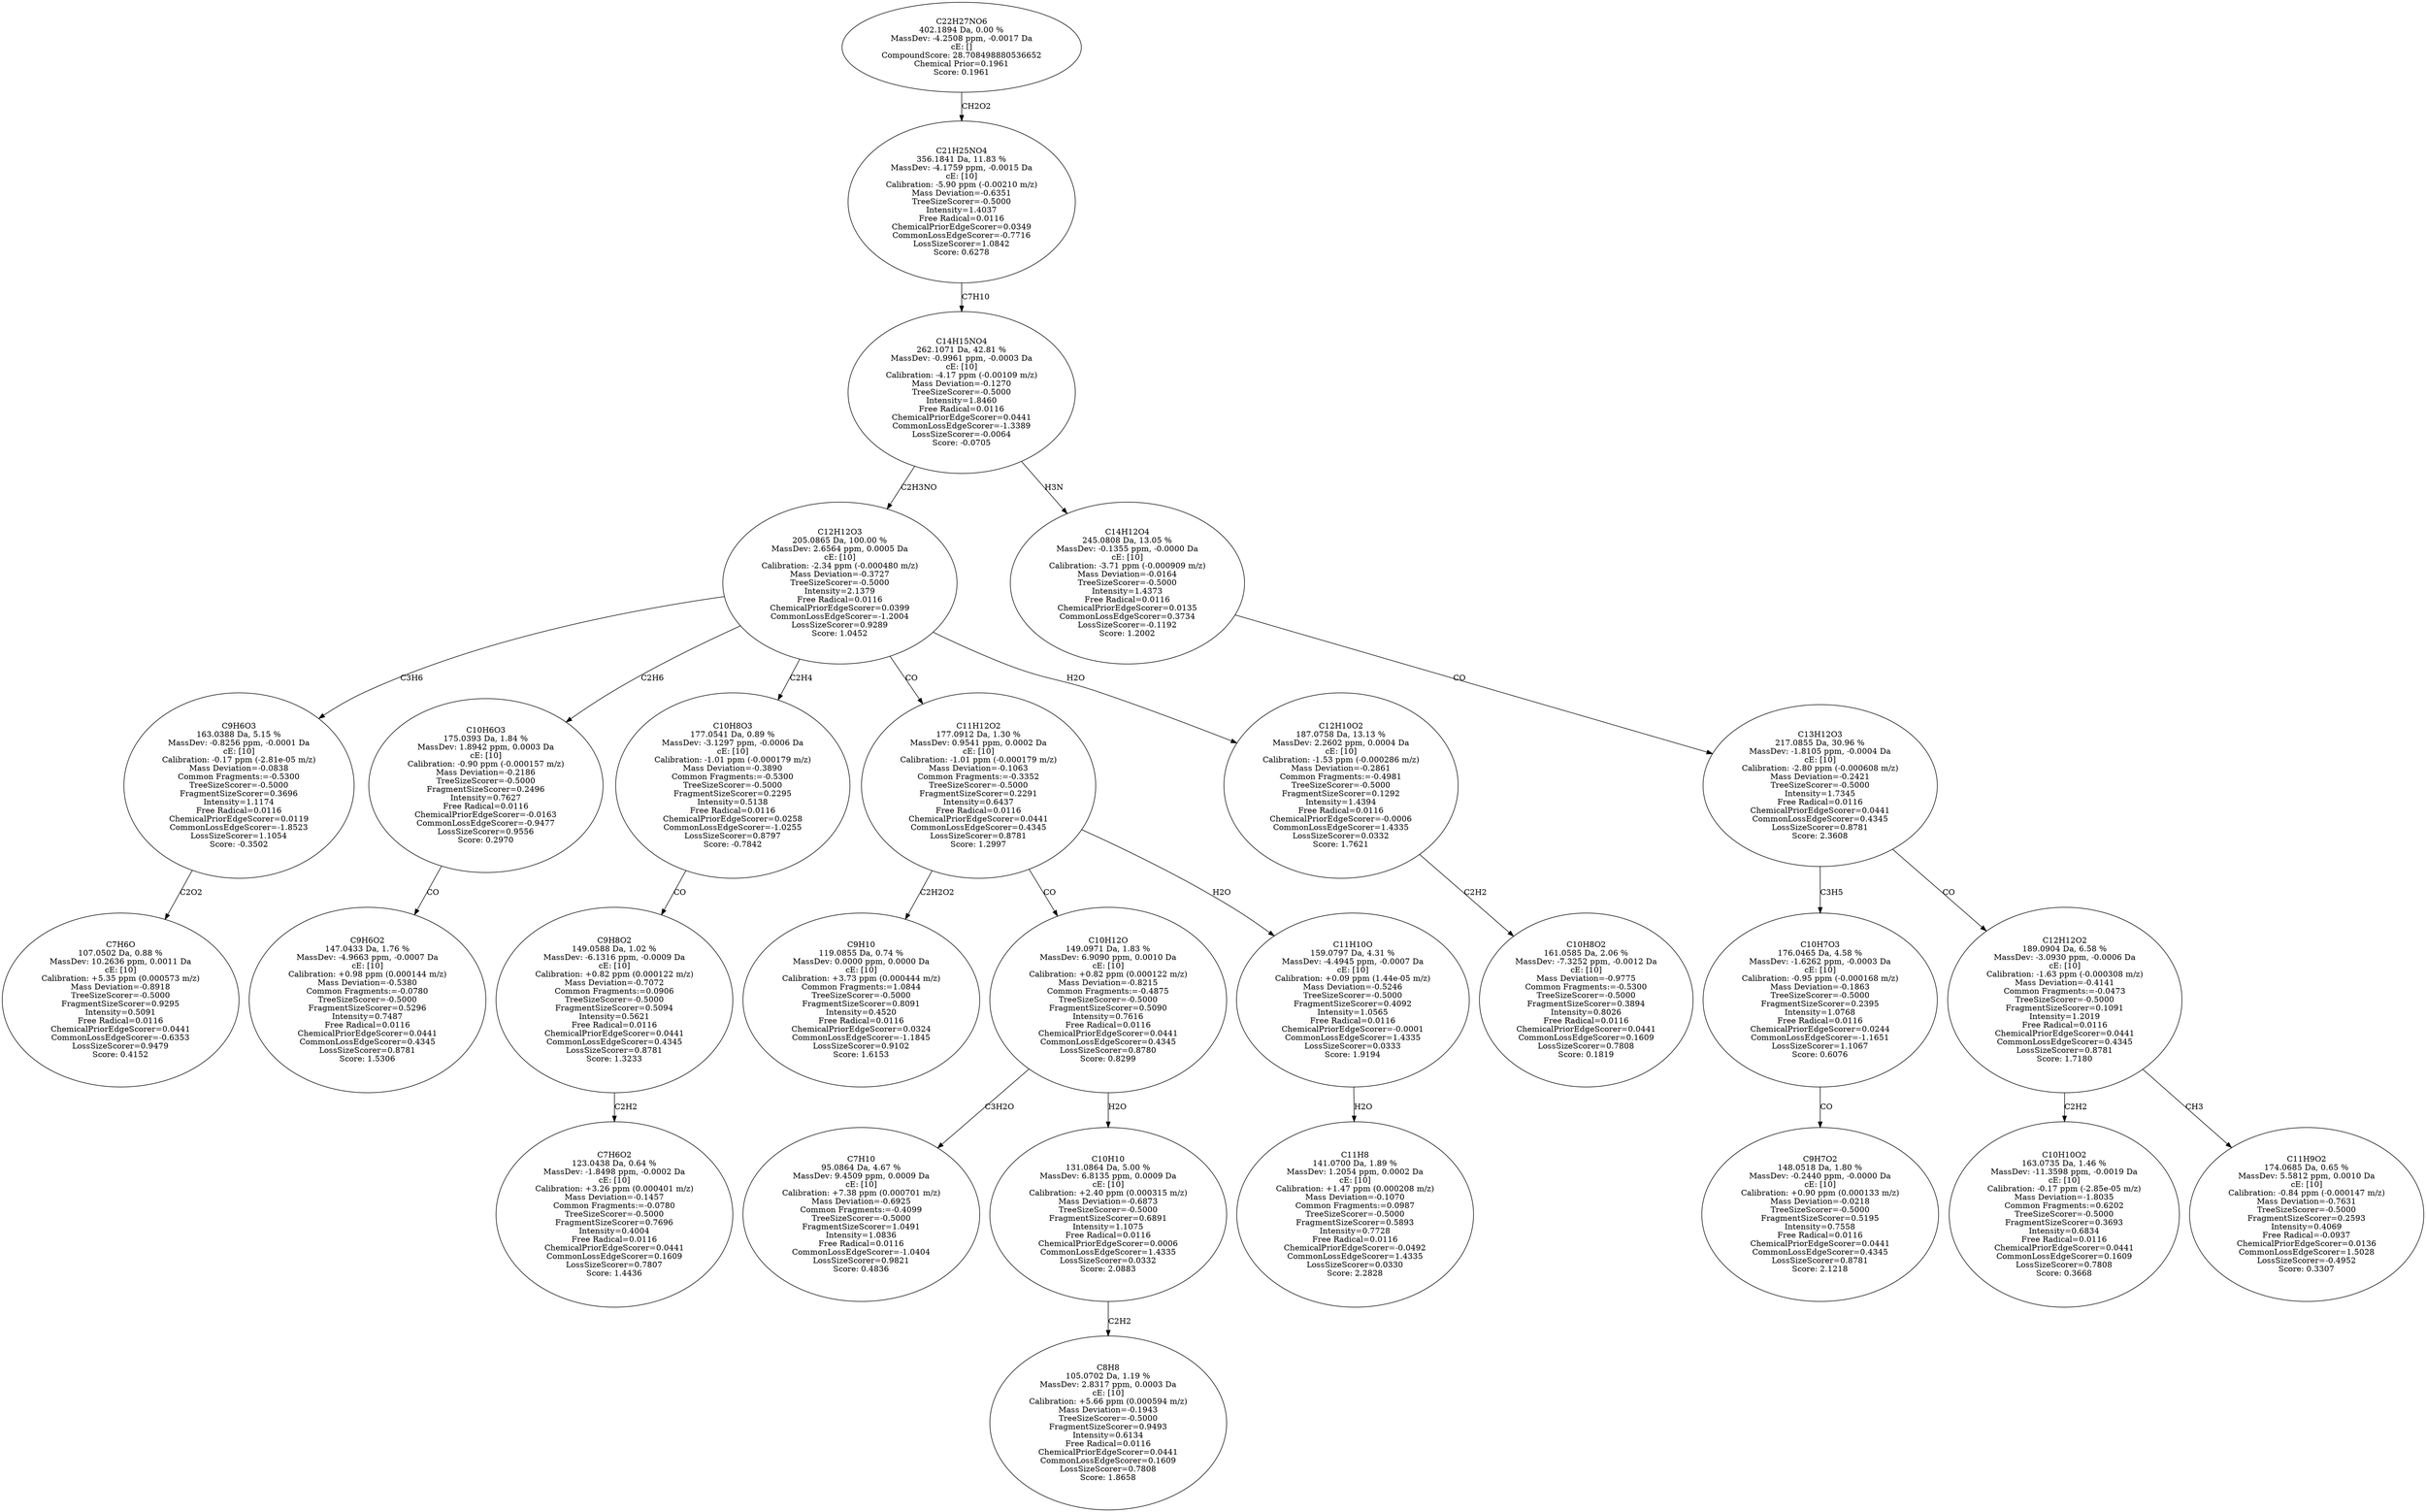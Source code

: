 strict digraph {
v1 [label="C7H6O\n107.0502 Da, 0.88 %\nMassDev: 10.2636 ppm, 0.0011 Da\ncE: [10]\nCalibration: +5.35 ppm (0.000573 m/z)\nMass Deviation=-0.8918\nTreeSizeScorer=-0.5000\nFragmentSizeScorer=0.9295\nIntensity=0.5091\nFree Radical=0.0116\nChemicalPriorEdgeScorer=0.0441\nCommonLossEdgeScorer=-0.6353\nLossSizeScorer=0.9479\nScore: 0.4152"];
v2 [label="C9H6O3\n163.0388 Da, 5.15 %\nMassDev: -0.8256 ppm, -0.0001 Da\ncE: [10]\nCalibration: -0.17 ppm (-2.81e-05 m/z)\nMass Deviation=-0.0838\nCommon Fragments:=-0.5300\nTreeSizeScorer=-0.5000\nFragmentSizeScorer=0.3696\nIntensity=1.1174\nFree Radical=0.0116\nChemicalPriorEdgeScorer=0.0119\nCommonLossEdgeScorer=-1.8523\nLossSizeScorer=1.1054\nScore: -0.3502"];
v3 [label="C9H6O2\n147.0433 Da, 1.76 %\nMassDev: -4.9663 ppm, -0.0007 Da\ncE: [10]\nCalibration: +0.98 ppm (0.000144 m/z)\nMass Deviation=-0.5380\nCommon Fragments:=-0.0780\nTreeSizeScorer=-0.5000\nFragmentSizeScorer=0.5296\nIntensity=0.7487\nFree Radical=0.0116\nChemicalPriorEdgeScorer=0.0441\nCommonLossEdgeScorer=0.4345\nLossSizeScorer=0.8781\nScore: 1.5306"];
v4 [label="C10H6O3\n175.0393 Da, 1.84 %\nMassDev: 1.8942 ppm, 0.0003 Da\ncE: [10]\nCalibration: -0.90 ppm (-0.000157 m/z)\nMass Deviation=-0.2186\nTreeSizeScorer=-0.5000\nFragmentSizeScorer=0.2496\nIntensity=0.7627\nFree Radical=0.0116\nChemicalPriorEdgeScorer=-0.0163\nCommonLossEdgeScorer=-0.9477\nLossSizeScorer=0.9556\nScore: 0.2970"];
v5 [label="C7H6O2\n123.0438 Da, 0.64 %\nMassDev: -1.8498 ppm, -0.0002 Da\ncE: [10]\nCalibration: +3.26 ppm (0.000401 m/z)\nMass Deviation=-0.1457\nCommon Fragments:=-0.0780\nTreeSizeScorer=-0.5000\nFragmentSizeScorer=0.7696\nIntensity=0.4004\nFree Radical=0.0116\nChemicalPriorEdgeScorer=0.0441\nCommonLossEdgeScorer=0.1609\nLossSizeScorer=0.7807\nScore: 1.4436"];
v6 [label="C9H8O2\n149.0588 Da, 1.02 %\nMassDev: -6.1316 ppm, -0.0009 Da\ncE: [10]\nCalibration: +0.82 ppm (0.000122 m/z)\nMass Deviation=-0.7072\nCommon Fragments:=0.0906\nTreeSizeScorer=-0.5000\nFragmentSizeScorer=0.5094\nIntensity=0.5621\nFree Radical=0.0116\nChemicalPriorEdgeScorer=0.0441\nCommonLossEdgeScorer=0.4345\nLossSizeScorer=0.8781\nScore: 1.3233"];
v7 [label="C10H8O3\n177.0541 Da, 0.89 %\nMassDev: -3.1297 ppm, -0.0006 Da\ncE: [10]\nCalibration: -1.01 ppm (-0.000179 m/z)\nMass Deviation=-0.3890\nCommon Fragments:=-0.5300\nTreeSizeScorer=-0.5000\nFragmentSizeScorer=0.2295\nIntensity=0.5138\nFree Radical=0.0116\nChemicalPriorEdgeScorer=0.0258\nCommonLossEdgeScorer=-1.0255\nLossSizeScorer=0.8797\nScore: -0.7842"];
v8 [label="C9H10\n119.0855 Da, 0.74 %\nMassDev: 0.0000 ppm, 0.0000 Da\ncE: [10]\nCalibration: +3.73 ppm (0.000444 m/z)\nCommon Fragments:=1.0844\nTreeSizeScorer=-0.5000\nFragmentSizeScorer=0.8091\nIntensity=0.4520\nFree Radical=0.0116\nChemicalPriorEdgeScorer=0.0324\nCommonLossEdgeScorer=-1.1845\nLossSizeScorer=0.9102\nScore: 1.6153"];
v9 [label="C7H10\n95.0864 Da, 4.67 %\nMassDev: 9.4509 ppm, 0.0009 Da\ncE: [10]\nCalibration: +7.38 ppm (0.000701 m/z)\nMass Deviation=-0.6925\nCommon Fragments:=-0.4099\nTreeSizeScorer=-0.5000\nFragmentSizeScorer=1.0491\nIntensity=1.0836\nFree Radical=0.0116\nCommonLossEdgeScorer=-1.0404\nLossSizeScorer=0.9821\nScore: 0.4836"];
v10 [label="C8H8\n105.0702 Da, 1.19 %\nMassDev: 2.8317 ppm, 0.0003 Da\ncE: [10]\nCalibration: +5.66 ppm (0.000594 m/z)\nMass Deviation=-0.1943\nTreeSizeScorer=-0.5000\nFragmentSizeScorer=0.9493\nIntensity=0.6134\nFree Radical=0.0116\nChemicalPriorEdgeScorer=0.0441\nCommonLossEdgeScorer=0.1609\nLossSizeScorer=0.7808\nScore: 1.8658"];
v11 [label="C10H10\n131.0864 Da, 5.00 %\nMassDev: 6.8135 ppm, 0.0009 Da\ncE: [10]\nCalibration: +2.40 ppm (0.000315 m/z)\nMass Deviation=-0.6873\nTreeSizeScorer=-0.5000\nFragmentSizeScorer=0.6891\nIntensity=1.1075\nFree Radical=0.0116\nChemicalPriorEdgeScorer=0.0006\nCommonLossEdgeScorer=1.4335\nLossSizeScorer=0.0332\nScore: 2.0883"];
v12 [label="C10H12O\n149.0971 Da, 1.83 %\nMassDev: 6.9090 ppm, 0.0010 Da\ncE: [10]\nCalibration: +0.82 ppm (0.000122 m/z)\nMass Deviation=-0.8215\nCommon Fragments:=-0.4875\nTreeSizeScorer=-0.5000\nFragmentSizeScorer=0.5090\nIntensity=0.7616\nFree Radical=0.0116\nChemicalPriorEdgeScorer=0.0441\nCommonLossEdgeScorer=0.4345\nLossSizeScorer=0.8780\nScore: 0.8299"];
v13 [label="C11H8\n141.0700 Da, 1.89 %\nMassDev: 1.2054 ppm, 0.0002 Da\ncE: [10]\nCalibration: +1.47 ppm (0.000208 m/z)\nMass Deviation=-0.1070\nCommon Fragments:=0.0987\nTreeSizeScorer=-0.5000\nFragmentSizeScorer=0.5893\nIntensity=0.7728\nFree Radical=0.0116\nChemicalPriorEdgeScorer=-0.0492\nCommonLossEdgeScorer=1.4335\nLossSizeScorer=0.0330\nScore: 2.2828"];
v14 [label="C11H10O\n159.0797 Da, 4.31 %\nMassDev: -4.4945 ppm, -0.0007 Da\ncE: [10]\nCalibration: +0.09 ppm (1.44e-05 m/z)\nMass Deviation=-0.5246\nTreeSizeScorer=-0.5000\nFragmentSizeScorer=0.4092\nIntensity=1.0565\nFree Radical=0.0116\nChemicalPriorEdgeScorer=-0.0001\nCommonLossEdgeScorer=1.4335\nLossSizeScorer=0.0333\nScore: 1.9194"];
v15 [label="C11H12O2\n177.0912 Da, 1.30 %\nMassDev: 0.9541 ppm, 0.0002 Da\ncE: [10]\nCalibration: -1.01 ppm (-0.000179 m/z)\nMass Deviation=-0.1063\nCommon Fragments:=-0.3352\nTreeSizeScorer=-0.5000\nFragmentSizeScorer=0.2291\nIntensity=0.6437\nFree Radical=0.0116\nChemicalPriorEdgeScorer=0.0441\nCommonLossEdgeScorer=0.4345\nLossSizeScorer=0.8781\nScore: 1.2997"];
v16 [label="C10H8O2\n161.0585 Da, 2.06 %\nMassDev: -7.3252 ppm, -0.0012 Da\ncE: [10]\nMass Deviation=-0.9775\nCommon Fragments:=-0.5300\nTreeSizeScorer=-0.5000\nFragmentSizeScorer=0.3894\nIntensity=0.8026\nFree Radical=0.0116\nChemicalPriorEdgeScorer=0.0441\nCommonLossEdgeScorer=0.1609\nLossSizeScorer=0.7808\nScore: 0.1819"];
v17 [label="C12H10O2\n187.0758 Da, 13.13 %\nMassDev: 2.2602 ppm, 0.0004 Da\ncE: [10]\nCalibration: -1.53 ppm (-0.000286 m/z)\nMass Deviation=-0.2861\nCommon Fragments:=-0.4981\nTreeSizeScorer=-0.5000\nFragmentSizeScorer=0.1292\nIntensity=1.4394\nFree Radical=0.0116\nChemicalPriorEdgeScorer=-0.0006\nCommonLossEdgeScorer=1.4335\nLossSizeScorer=0.0332\nScore: 1.7621"];
v18 [label="C12H12O3\n205.0865 Da, 100.00 %\nMassDev: 2.6564 ppm, 0.0005 Da\ncE: [10]\nCalibration: -2.34 ppm (-0.000480 m/z)\nMass Deviation=-0.3727\nTreeSizeScorer=-0.5000\nIntensity=2.1379\nFree Radical=0.0116\nChemicalPriorEdgeScorer=0.0399\nCommonLossEdgeScorer=-1.2004\nLossSizeScorer=0.9289\nScore: 1.0452"];
v19 [label="C9H7O2\n148.0518 Da, 1.80 %\nMassDev: -0.2440 ppm, -0.0000 Da\ncE: [10]\nCalibration: +0.90 ppm (0.000133 m/z)\nMass Deviation=-0.0218\nTreeSizeScorer=-0.5000\nFragmentSizeScorer=0.5195\nIntensity=0.7558\nFree Radical=0.0116\nChemicalPriorEdgeScorer=0.0441\nCommonLossEdgeScorer=0.4345\nLossSizeScorer=0.8781\nScore: 2.1218"];
v20 [label="C10H7O3\n176.0465 Da, 4.58 %\nMassDev: -1.6262 ppm, -0.0003 Da\ncE: [10]\nCalibration: -0.95 ppm (-0.000168 m/z)\nMass Deviation=-0.1863\nTreeSizeScorer=-0.5000\nFragmentSizeScorer=0.2395\nIntensity=1.0768\nFree Radical=0.0116\nChemicalPriorEdgeScorer=0.0244\nCommonLossEdgeScorer=-1.1651\nLossSizeScorer=1.1067\nScore: 0.6076"];
v21 [label="C10H10O2\n163.0735 Da, 1.46 %\nMassDev: -11.3598 ppm, -0.0019 Da\ncE: [10]\nCalibration: -0.17 ppm (-2.85e-05 m/z)\nMass Deviation=-1.8035\nCommon Fragments:=0.6202\nTreeSizeScorer=-0.5000\nFragmentSizeScorer=0.3693\nIntensity=0.6834\nFree Radical=0.0116\nChemicalPriorEdgeScorer=0.0441\nCommonLossEdgeScorer=0.1609\nLossSizeScorer=0.7808\nScore: 0.3668"];
v22 [label="C11H9O2\n174.0685 Da, 0.65 %\nMassDev: 5.5812 ppm, 0.0010 Da\ncE: [10]\nCalibration: -0.84 ppm (-0.000147 m/z)\nMass Deviation=-0.7631\nTreeSizeScorer=-0.5000\nFragmentSizeScorer=0.2593\nIntensity=0.4069\nFree Radical=-0.0937\nChemicalPriorEdgeScorer=0.0136\nCommonLossEdgeScorer=1.5028\nLossSizeScorer=-0.4952\nScore: 0.3307"];
v23 [label="C12H12O2\n189.0904 Da, 6.58 %\nMassDev: -3.0930 ppm, -0.0006 Da\ncE: [10]\nCalibration: -1.63 ppm (-0.000308 m/z)\nMass Deviation=-0.4141\nCommon Fragments:=-0.0473\nTreeSizeScorer=-0.5000\nFragmentSizeScorer=0.1091\nIntensity=1.2019\nFree Radical=0.0116\nChemicalPriorEdgeScorer=0.0441\nCommonLossEdgeScorer=0.4345\nLossSizeScorer=0.8781\nScore: 1.7180"];
v24 [label="C13H12O3\n217.0855 Da, 30.96 %\nMassDev: -1.8105 ppm, -0.0004 Da\ncE: [10]\nCalibration: -2.80 ppm (-0.000608 m/z)\nMass Deviation=-0.2421\nTreeSizeScorer=-0.5000\nIntensity=1.7345\nFree Radical=0.0116\nChemicalPriorEdgeScorer=0.0441\nCommonLossEdgeScorer=0.4345\nLossSizeScorer=0.8781\nScore: 2.3608"];
v25 [label="C14H12O4\n245.0808 Da, 13.05 %\nMassDev: -0.1355 ppm, -0.0000 Da\ncE: [10]\nCalibration: -3.71 ppm (-0.000909 m/z)\nMass Deviation=-0.0164\nTreeSizeScorer=-0.5000\nIntensity=1.4373\nFree Radical=0.0116\nChemicalPriorEdgeScorer=0.0135\nCommonLossEdgeScorer=0.3734\nLossSizeScorer=-0.1192\nScore: 1.2002"];
v26 [label="C14H15NO4\n262.1071 Da, 42.81 %\nMassDev: -0.9961 ppm, -0.0003 Da\ncE: [10]\nCalibration: -4.17 ppm (-0.00109 m/z)\nMass Deviation=-0.1270\nTreeSizeScorer=-0.5000\nIntensity=1.8460\nFree Radical=0.0116\nChemicalPriorEdgeScorer=0.0441\nCommonLossEdgeScorer=-1.3389\nLossSizeScorer=-0.0064\nScore: -0.0705"];
v27 [label="C21H25NO4\n356.1841 Da, 11.83 %\nMassDev: -4.1759 ppm, -0.0015 Da\ncE: [10]\nCalibration: -5.90 ppm (-0.00210 m/z)\nMass Deviation=-0.6351\nTreeSizeScorer=-0.5000\nIntensity=1.4037\nFree Radical=0.0116\nChemicalPriorEdgeScorer=0.0349\nCommonLossEdgeScorer=-0.7716\nLossSizeScorer=1.0842\nScore: 0.6278"];
v28 [label="C22H27NO6\n402.1894 Da, 0.00 %\nMassDev: -4.2508 ppm, -0.0017 Da\ncE: []\nCompoundScore: 28.708498880536652\nChemical Prior=0.1961\nScore: 0.1961"];
v2 -> v1 [label="C2O2"];
v18 -> v2 [label="C3H6"];
v4 -> v3 [label="CO"];
v18 -> v4 [label="C2H6"];
v6 -> v5 [label="C2H2"];
v7 -> v6 [label="CO"];
v18 -> v7 [label="C2H4"];
v15 -> v8 [label="C2H2O2"];
v12 -> v9 [label="C3H2O"];
v11 -> v10 [label="C2H2"];
v12 -> v11 [label="H2O"];
v15 -> v12 [label="CO"];
v14 -> v13 [label="H2O"];
v15 -> v14 [label="H2O"];
v18 -> v15 [label="CO"];
v17 -> v16 [label="C2H2"];
v18 -> v17 [label="H2O"];
v26 -> v18 [label="C2H3NO"];
v20 -> v19 [label="CO"];
v24 -> v20 [label="C3H5"];
v23 -> v21 [label="C2H2"];
v23 -> v22 [label="CH3"];
v24 -> v23 [label="CO"];
v25 -> v24 [label="CO"];
v26 -> v25 [label="H3N"];
v27 -> v26 [label="C7H10"];
v28 -> v27 [label="CH2O2"];
}